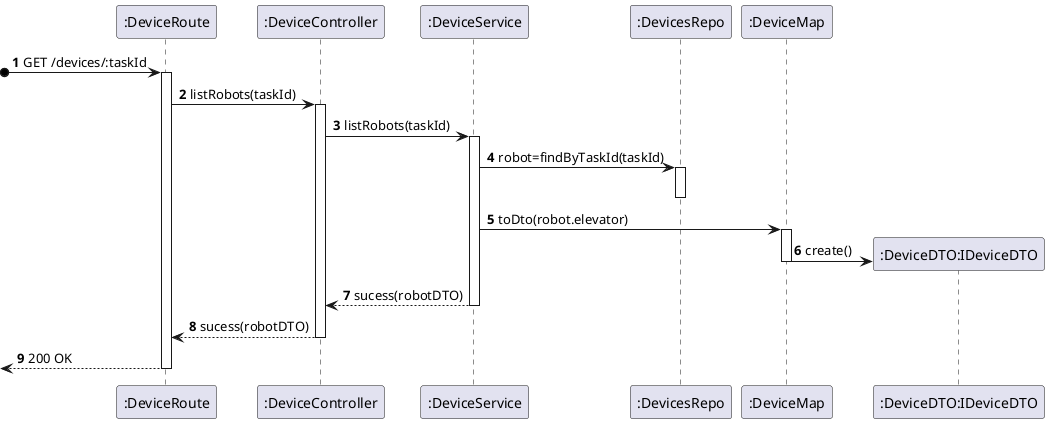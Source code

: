 @startuml process-view
autonumber
participant ROUTE as ":DeviceRoute"
participant CTRL as ":DeviceController"
participant SRV as ":DeviceService"
participant DREPO as ":DevicesRepo"
participant MAP as ":DeviceMap"
participant DTO as ":DeviceDTO:IDeviceDTO"

?o-> ROUTE : GET /devices/:taskId
activate ROUTE

ROUTE -> CTRL : listRobots(taskId)
activate CTRL
CTRL -> SRV : listRobots(taskId)
activate SRV
SRV -> DREPO : robot=findByTaskId(taskId)
activate DREPO
deactivate DREPO
SRV -> MAP : toDto(robot.elevator)
activate MAP
MAP -> DTO** : create()
deactivate MAP
SRV --> CTRL : sucess(robotDTO)
deactivate SRV
CTRL --> ROUTE : sucess(robotDTO)
deactivate CTRL
<-- ROUTE : 200 OK
deactivate ROUTE

@enduml
